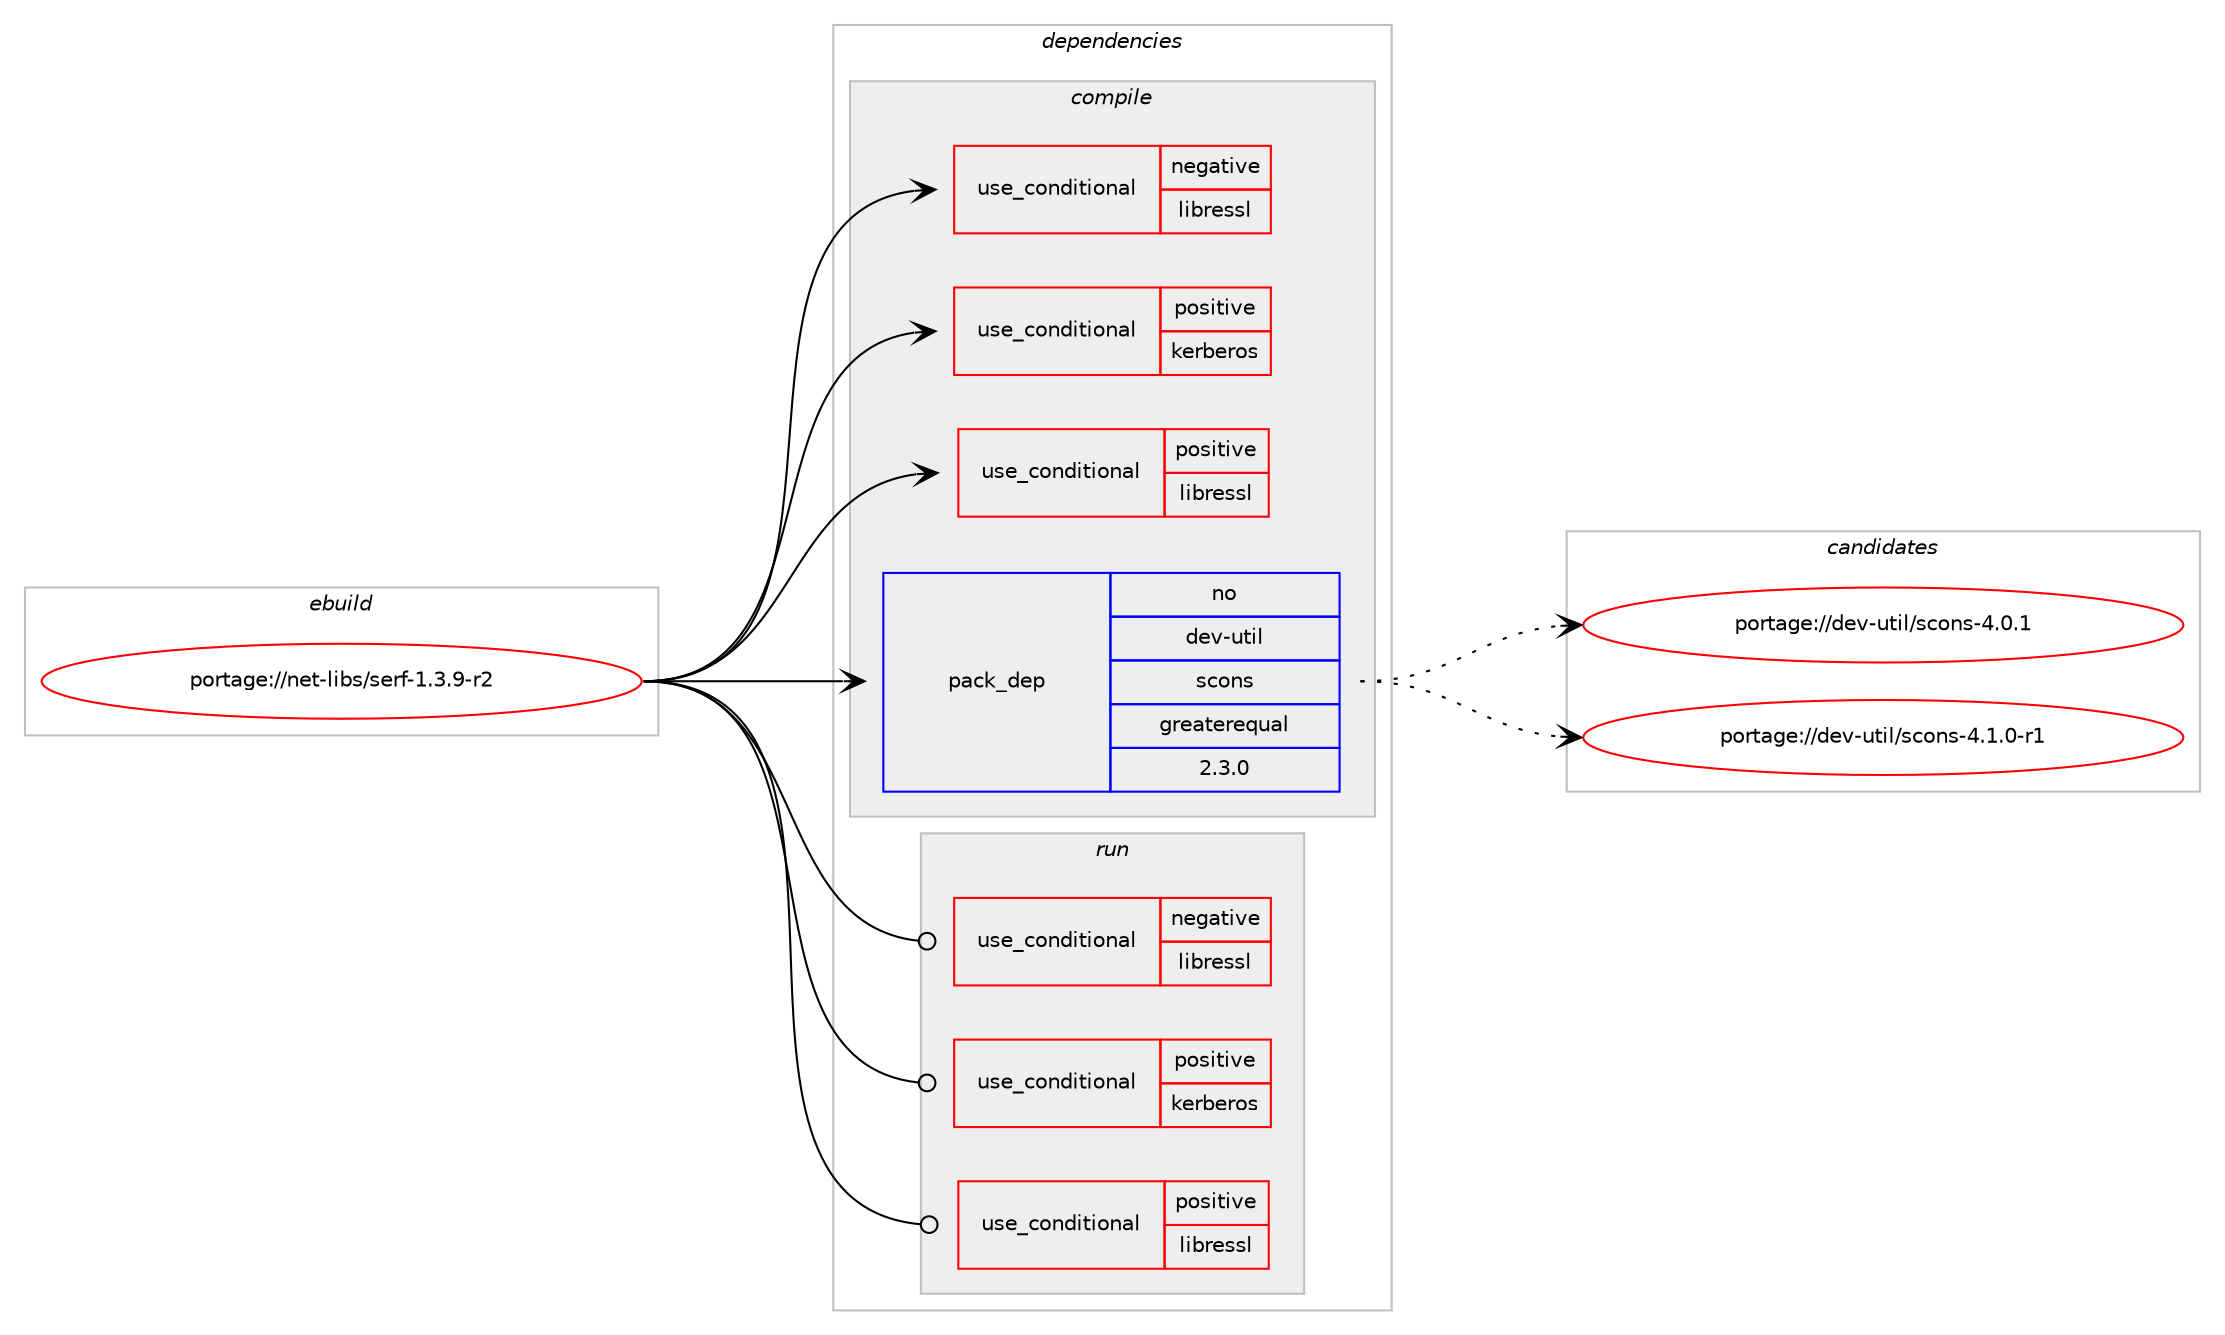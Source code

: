 digraph prolog {

# *************
# Graph options
# *************

newrank=true;
concentrate=true;
compound=true;
graph [rankdir=LR,fontname=Helvetica,fontsize=10,ranksep=1.5];#, ranksep=2.5, nodesep=0.2];
edge  [arrowhead=vee];
node  [fontname=Helvetica,fontsize=10];

# **********
# The ebuild
# **********

subgraph cluster_leftcol {
color=gray;
rank=same;
label=<<i>ebuild</i>>;
id [label="portage://net-libs/serf-1.3.9-r2", color=red, width=4, href="../net-libs/serf-1.3.9-r2.svg"];
}

# ****************
# The dependencies
# ****************

subgraph cluster_midcol {
color=gray;
label=<<i>dependencies</i>>;
subgraph cluster_compile {
fillcolor="#eeeeee";
style=filled;
label=<<i>compile</i>>;
subgraph cond765 {
dependency1111 [label=<<TABLE BORDER="0" CELLBORDER="1" CELLSPACING="0" CELLPADDING="4"><TR><TD ROWSPAN="3" CELLPADDING="10">use_conditional</TD></TR><TR><TD>negative</TD></TR><TR><TD>libressl</TD></TR></TABLE>>, shape=none, color=red];
# *** BEGIN UNKNOWN DEPENDENCY TYPE (TODO) ***
# dependency1111 -> package_dependency(portage://net-libs/serf-1.3.9-r2,install,no,dev-libs,openssl,none,[,,],[slot(0),equal],[])
# *** END UNKNOWN DEPENDENCY TYPE (TODO) ***

}
id:e -> dependency1111:w [weight=20,style="solid",arrowhead="vee"];
subgraph cond766 {
dependency1112 [label=<<TABLE BORDER="0" CELLBORDER="1" CELLSPACING="0" CELLPADDING="4"><TR><TD ROWSPAN="3" CELLPADDING="10">use_conditional</TD></TR><TR><TD>positive</TD></TR><TR><TD>kerberos</TD></TR></TABLE>>, shape=none, color=red];
# *** BEGIN UNKNOWN DEPENDENCY TYPE (TODO) ***
# dependency1112 -> package_dependency(portage://net-libs/serf-1.3.9-r2,install,no,virtual,krb5,none,[,,],[],[])
# *** END UNKNOWN DEPENDENCY TYPE (TODO) ***

}
id:e -> dependency1112:w [weight=20,style="solid",arrowhead="vee"];
subgraph cond767 {
dependency1113 [label=<<TABLE BORDER="0" CELLBORDER="1" CELLSPACING="0" CELLPADDING="4"><TR><TD ROWSPAN="3" CELLPADDING="10">use_conditional</TD></TR><TR><TD>positive</TD></TR><TR><TD>libressl</TD></TR></TABLE>>, shape=none, color=red];
# *** BEGIN UNKNOWN DEPENDENCY TYPE (TODO) ***
# dependency1113 -> package_dependency(portage://net-libs/serf-1.3.9-r2,install,no,dev-libs,libressl,none,[,,],[slot(0),equal],[])
# *** END UNKNOWN DEPENDENCY TYPE (TODO) ***

}
id:e -> dependency1113:w [weight=20,style="solid",arrowhead="vee"];
# *** BEGIN UNKNOWN DEPENDENCY TYPE (TODO) ***
# id -> package_dependency(portage://net-libs/serf-1.3.9-r2,install,no,dev-libs,apr,none,[,,],[slot(1),equal],[])
# *** END UNKNOWN DEPENDENCY TYPE (TODO) ***

# *** BEGIN UNKNOWN DEPENDENCY TYPE (TODO) ***
# id -> package_dependency(portage://net-libs/serf-1.3.9-r2,install,no,dev-libs,apr-util,none,[,,],[slot(1),equal],[])
# *** END UNKNOWN DEPENDENCY TYPE (TODO) ***

subgraph pack329 {
dependency1114 [label=<<TABLE BORDER="0" CELLBORDER="1" CELLSPACING="0" CELLPADDING="4" WIDTH="220"><TR><TD ROWSPAN="6" CELLPADDING="30">pack_dep</TD></TR><TR><TD WIDTH="110">no</TD></TR><TR><TD>dev-util</TD></TR><TR><TD>scons</TD></TR><TR><TD>greaterequal</TD></TR><TR><TD>2.3.0</TD></TR></TABLE>>, shape=none, color=blue];
}
id:e -> dependency1114:w [weight=20,style="solid",arrowhead="vee"];
# *** BEGIN UNKNOWN DEPENDENCY TYPE (TODO) ***
# id -> package_dependency(portage://net-libs/serf-1.3.9-r2,install,no,sys-libs,zlib,none,[,,],[slot(0),equal],[])
# *** END UNKNOWN DEPENDENCY TYPE (TODO) ***

}
subgraph cluster_compileandrun {
fillcolor="#eeeeee";
style=filled;
label=<<i>compile and run</i>>;
}
subgraph cluster_run {
fillcolor="#eeeeee";
style=filled;
label=<<i>run</i>>;
subgraph cond768 {
dependency1115 [label=<<TABLE BORDER="0" CELLBORDER="1" CELLSPACING="0" CELLPADDING="4"><TR><TD ROWSPAN="3" CELLPADDING="10">use_conditional</TD></TR><TR><TD>negative</TD></TR><TR><TD>libressl</TD></TR></TABLE>>, shape=none, color=red];
# *** BEGIN UNKNOWN DEPENDENCY TYPE (TODO) ***
# dependency1115 -> package_dependency(portage://net-libs/serf-1.3.9-r2,run,no,dev-libs,openssl,none,[,,],[slot(0),equal],[])
# *** END UNKNOWN DEPENDENCY TYPE (TODO) ***

}
id:e -> dependency1115:w [weight=20,style="solid",arrowhead="odot"];
subgraph cond769 {
dependency1116 [label=<<TABLE BORDER="0" CELLBORDER="1" CELLSPACING="0" CELLPADDING="4"><TR><TD ROWSPAN="3" CELLPADDING="10">use_conditional</TD></TR><TR><TD>positive</TD></TR><TR><TD>kerberos</TD></TR></TABLE>>, shape=none, color=red];
# *** BEGIN UNKNOWN DEPENDENCY TYPE (TODO) ***
# dependency1116 -> package_dependency(portage://net-libs/serf-1.3.9-r2,run,no,virtual,krb5,none,[,,],[],[])
# *** END UNKNOWN DEPENDENCY TYPE (TODO) ***

}
id:e -> dependency1116:w [weight=20,style="solid",arrowhead="odot"];
subgraph cond770 {
dependency1117 [label=<<TABLE BORDER="0" CELLBORDER="1" CELLSPACING="0" CELLPADDING="4"><TR><TD ROWSPAN="3" CELLPADDING="10">use_conditional</TD></TR><TR><TD>positive</TD></TR><TR><TD>libressl</TD></TR></TABLE>>, shape=none, color=red];
# *** BEGIN UNKNOWN DEPENDENCY TYPE (TODO) ***
# dependency1117 -> package_dependency(portage://net-libs/serf-1.3.9-r2,run,no,dev-libs,libressl,none,[,,],[slot(0),equal],[])
# *** END UNKNOWN DEPENDENCY TYPE (TODO) ***

}
id:e -> dependency1117:w [weight=20,style="solid",arrowhead="odot"];
# *** BEGIN UNKNOWN DEPENDENCY TYPE (TODO) ***
# id -> package_dependency(portage://net-libs/serf-1.3.9-r2,run,no,dev-libs,apr,none,[,,],[slot(1),equal],[])
# *** END UNKNOWN DEPENDENCY TYPE (TODO) ***

# *** BEGIN UNKNOWN DEPENDENCY TYPE (TODO) ***
# id -> package_dependency(portage://net-libs/serf-1.3.9-r2,run,no,dev-libs,apr-util,none,[,,],[slot(1),equal],[])
# *** END UNKNOWN DEPENDENCY TYPE (TODO) ***

# *** BEGIN UNKNOWN DEPENDENCY TYPE (TODO) ***
# id -> package_dependency(portage://net-libs/serf-1.3.9-r2,run,no,sys-libs,zlib,none,[,,],[slot(0),equal],[])
# *** END UNKNOWN DEPENDENCY TYPE (TODO) ***

}
}

# **************
# The candidates
# **************

subgraph cluster_choices {
rank=same;
color=gray;
label=<<i>candidates</i>>;

subgraph choice329 {
color=black;
nodesep=1;
choice100101118451171161051084711599111110115455246484649 [label="portage://dev-util/scons-4.0.1", color=red, width=4,href="../dev-util/scons-4.0.1.svg"];
choice1001011184511711610510847115991111101154552464946484511449 [label="portage://dev-util/scons-4.1.0-r1", color=red, width=4,href="../dev-util/scons-4.1.0-r1.svg"];
dependency1114:e -> choice100101118451171161051084711599111110115455246484649:w [style=dotted,weight="100"];
dependency1114:e -> choice1001011184511711610510847115991111101154552464946484511449:w [style=dotted,weight="100"];
}
}

}
